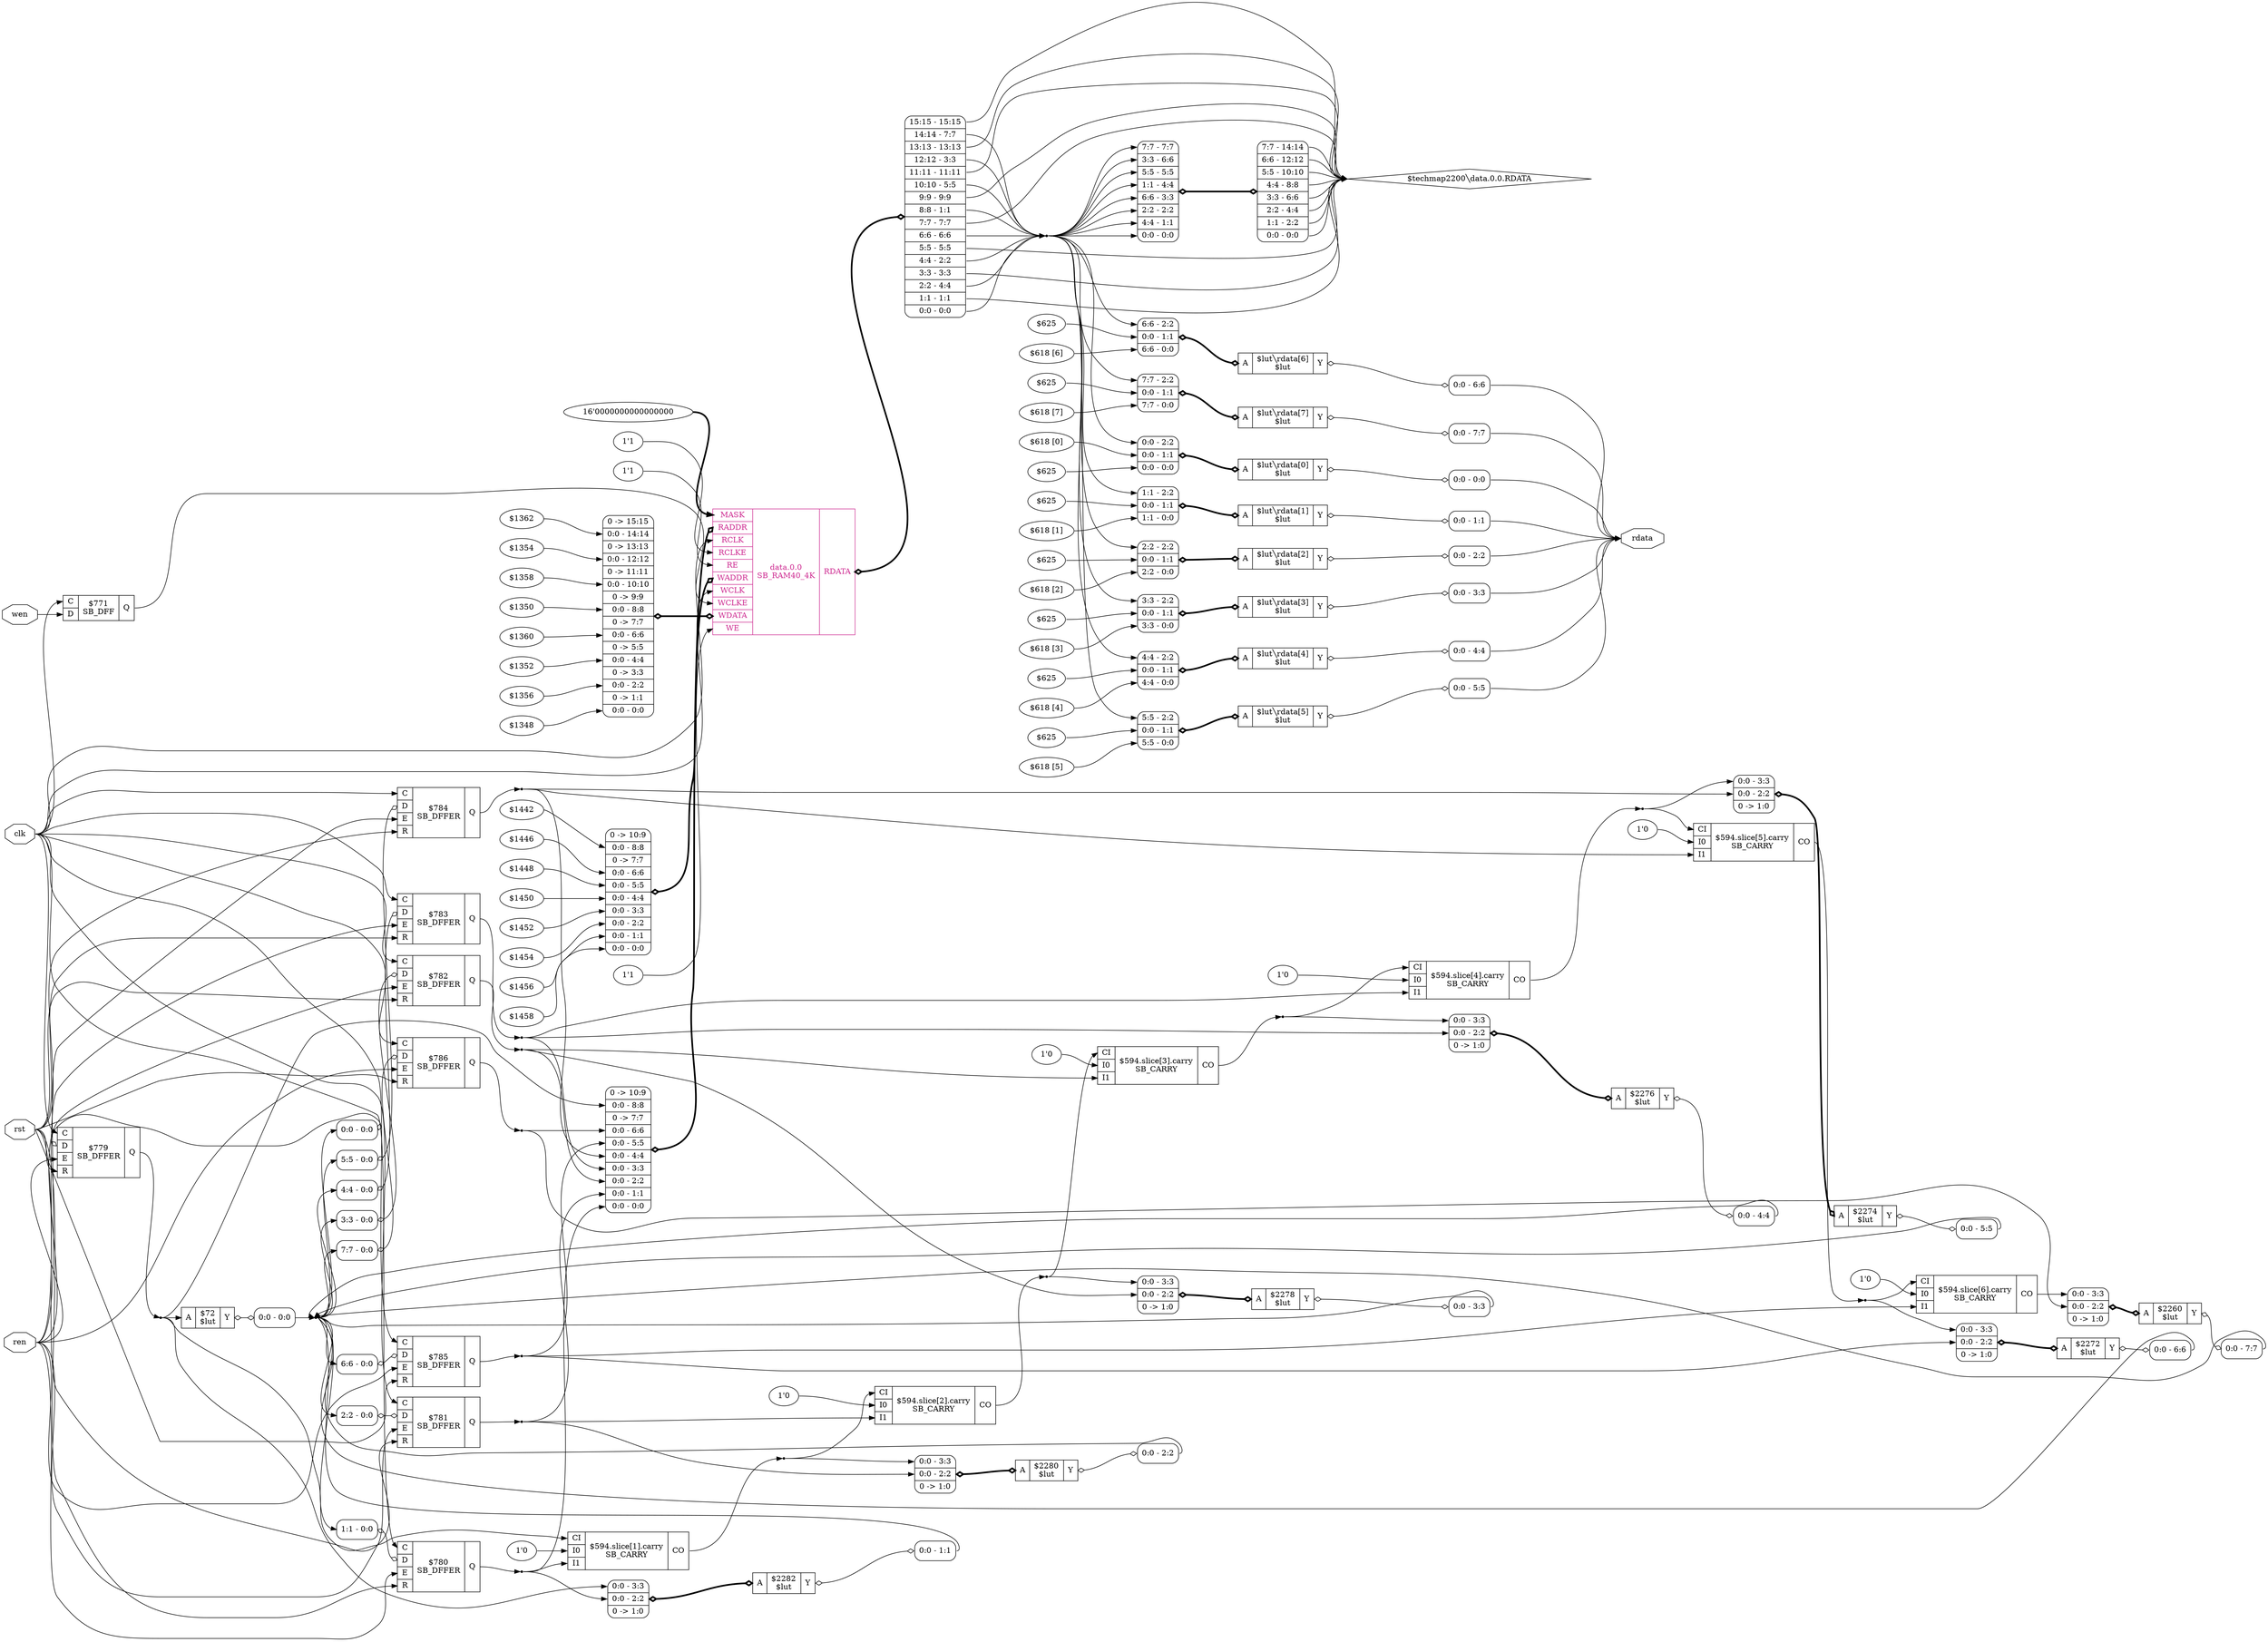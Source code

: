 digraph "fifo" {
rankdir="LR";
remincross=true;
n19 [ shape=octagon, label="clk", color="black", fontcolor="black" ];
n20 [ shape=octagon, label="rdata", color="black", fontcolor="black" ];
n21 [ shape=octagon, label="ren", color="black", fontcolor="black" ];
n22 [ shape=octagon, label="rst", color="black", fontcolor="black" ];
n23 [ shape=octagon, label="wen", color="black", fontcolor="black" ];
c26 [ shape=record, label="{{<p24> A}|$72\n$lut|{<p25> Y}}",  ];
x0 [ shape=record, style=rounded, label="<s0> 0:0 - 0:0 ", color="black", fontcolor="black" ];
c26:p25:e -> x0:w [arrowhead=odiamond, arrowtail=odiamond, dir=both, color="black", fontcolor="black", label=""];
v2 [ label="$618 [0]" ];
v3 [ label="$625" ];
c27 [ shape=record, label="{{<p24> A}|$lut&#9586;rdata[0]\n$lut|{<p25> Y}}",  ];
x1 [ shape=record, style=rounded, label="<s2> 0:0 - 2:2 |<s1> 0:0 - 1:1 |<s0> 0:0 - 0:0 ", color="black", fontcolor="black" ];
x1:e -> c27:p24:w [arrowhead=odiamond, arrowtail=odiamond, dir=both, color="black", fontcolor="black", style="setlinewidth(3)", label=""];
x4 [ shape=record, style=rounded, label="<s0> 0:0 - 0:0 ", color="black", fontcolor="black" ];
c27:p25:e -> x4:w [arrowhead=odiamond, arrowtail=odiamond, dir=both, color="black", fontcolor="black", label=""];
v6 [ label="$625" ];
v7 [ label="$618 [1]" ];
c28 [ shape=record, label="{{<p24> A}|$lut&#9586;rdata[1]\n$lut|{<p25> Y}}",  ];
x5 [ shape=record, style=rounded, label="<s2> 1:1 - 2:2 |<s1> 0:0 - 1:1 |<s0> 1:1 - 0:0 ", color="black", fontcolor="black" ];
x5:e -> c28:p24:w [arrowhead=odiamond, arrowtail=odiamond, dir=both, color="black", fontcolor="black", style="setlinewidth(3)", label=""];
x8 [ shape=record, style=rounded, label="<s0> 0:0 - 1:1 ", color="black", fontcolor="black" ];
c28:p25:e -> x8:w [arrowhead=odiamond, arrowtail=odiamond, dir=both, color="black", fontcolor="black", label=""];
v10 [ label="$625" ];
v11 [ label="$618 [2]" ];
c29 [ shape=record, label="{{<p24> A}|$lut&#9586;rdata[2]\n$lut|{<p25> Y}}",  ];
x9 [ shape=record, style=rounded, label="<s2> 2:2 - 2:2 |<s1> 0:0 - 1:1 |<s0> 2:2 - 0:0 ", color="black", fontcolor="black" ];
x9:e -> c29:p24:w [arrowhead=odiamond, arrowtail=odiamond, dir=both, color="black", fontcolor="black", style="setlinewidth(3)", label=""];
x12 [ shape=record, style=rounded, label="<s0> 0:0 - 2:2 ", color="black", fontcolor="black" ];
c29:p25:e -> x12:w [arrowhead=odiamond, arrowtail=odiamond, dir=both, color="black", fontcolor="black", label=""];
v14 [ label="$625" ];
v15 [ label="$618 [3]" ];
c30 [ shape=record, label="{{<p24> A}|$lut&#9586;rdata[3]\n$lut|{<p25> Y}}",  ];
x13 [ shape=record, style=rounded, label="<s2> 3:3 - 2:2 |<s1> 0:0 - 1:1 |<s0> 3:3 - 0:0 ", color="black", fontcolor="black" ];
x13:e -> c30:p24:w [arrowhead=odiamond, arrowtail=odiamond, dir=both, color="black", fontcolor="black", style="setlinewidth(3)", label=""];
x16 [ shape=record, style=rounded, label="<s0> 0:0 - 3:3 ", color="black", fontcolor="black" ];
c30:p25:e -> x16:w [arrowhead=odiamond, arrowtail=odiamond, dir=both, color="black", fontcolor="black", label=""];
v18 [ label="$625" ];
v19 [ label="$618 [4]" ];
c31 [ shape=record, label="{{<p24> A}|$lut&#9586;rdata[4]\n$lut|{<p25> Y}}",  ];
x17 [ shape=record, style=rounded, label="<s2> 4:4 - 2:2 |<s1> 0:0 - 1:1 |<s0> 4:4 - 0:0 ", color="black", fontcolor="black" ];
x17:e -> c31:p24:w [arrowhead=odiamond, arrowtail=odiamond, dir=both, color="black", fontcolor="black", style="setlinewidth(3)", label=""];
x20 [ shape=record, style=rounded, label="<s0> 0:0 - 4:4 ", color="black", fontcolor="black" ];
c31:p25:e -> x20:w [arrowhead=odiamond, arrowtail=odiamond, dir=both, color="black", fontcolor="black", label=""];
v22 [ label="$625" ];
v23 [ label="$618 [5]" ];
c32 [ shape=record, label="{{<p24> A}|$lut&#9586;rdata[5]\n$lut|{<p25> Y}}",  ];
x21 [ shape=record, style=rounded, label="<s2> 5:5 - 2:2 |<s1> 0:0 - 1:1 |<s0> 5:5 - 0:0 ", color="black", fontcolor="black" ];
x21:e -> c32:p24:w [arrowhead=odiamond, arrowtail=odiamond, dir=both, color="black", fontcolor="black", style="setlinewidth(3)", label=""];
x24 [ shape=record, style=rounded, label="<s0> 0:0 - 5:5 ", color="black", fontcolor="black" ];
c32:p25:e -> x24:w [arrowhead=odiamond, arrowtail=odiamond, dir=both, color="black", fontcolor="black", label=""];
v26 [ label="$625" ];
v27 [ label="$618 [6]" ];
c33 [ shape=record, label="{{<p24> A}|$lut&#9586;rdata[6]\n$lut|{<p25> Y}}",  ];
x25 [ shape=record, style=rounded, label="<s2> 6:6 - 2:2 |<s1> 0:0 - 1:1 |<s0> 6:6 - 0:0 ", color="black", fontcolor="black" ];
x25:e -> c33:p24:w [arrowhead=odiamond, arrowtail=odiamond, dir=both, color="black", fontcolor="black", style="setlinewidth(3)", label=""];
x28 [ shape=record, style=rounded, label="<s0> 0:0 - 6:6 ", color="black", fontcolor="black" ];
c33:p25:e -> x28:w [arrowhead=odiamond, arrowtail=odiamond, dir=both, color="black", fontcolor="black", label=""];
v30 [ label="$625" ];
v31 [ label="$618 [7]" ];
c34 [ shape=record, label="{{<p24> A}|$lut&#9586;rdata[7]\n$lut|{<p25> Y}}",  ];
x29 [ shape=record, style=rounded, label="<s2> 7:7 - 2:2 |<s1> 0:0 - 1:1 |<s0> 7:7 - 0:0 ", color="black", fontcolor="black" ];
x29:e -> c34:p24:w [arrowhead=odiamond, arrowtail=odiamond, dir=both, color="black", fontcolor="black", style="setlinewidth(3)", label=""];
x32 [ shape=record, style=rounded, label="<s0> 0:0 - 7:7 ", color="black", fontcolor="black" ];
c34:p25:e -> x32:w [arrowhead=odiamond, arrowtail=odiamond, dir=both, color="black", fontcolor="black", label=""];
v33 [ label="1'0" ];
c39 [ shape=record, label="{{<p35> CI|<p36> I0|<p37> I1}|$594.slice[1].carry\nSB_CARRY|{<p38> CO}}",  ];
v34 [ label="1'0" ];
c40 [ shape=record, label="{{<p35> CI|<p36> I0|<p37> I1}|$594.slice[2].carry\nSB_CARRY|{<p38> CO}}",  ];
v35 [ label="1'0" ];
c41 [ shape=record, label="{{<p35> CI|<p36> I0|<p37> I1}|$594.slice[3].carry\nSB_CARRY|{<p38> CO}}",  ];
v36 [ label="1'0" ];
c42 [ shape=record, label="{{<p35> CI|<p36> I0|<p37> I1}|$594.slice[4].carry\nSB_CARRY|{<p38> CO}}",  ];
v37 [ label="1'0" ];
c43 [ shape=record, label="{{<p35> CI|<p36> I0|<p37> I1}|$594.slice[5].carry\nSB_CARRY|{<p38> CO}}",  ];
v38 [ label="1'0" ];
c44 [ shape=record, label="{{<p35> CI|<p36> I0|<p37> I1}|$594.slice[6].carry\nSB_CARRY|{<p38> CO}}",  ];
c48 [ shape=record, label="{{<p45> C|<p46> D}|$771\nSB_DFF|{<p47> Q}}",  ];
c51 [ shape=record, label="{{<p45> C|<p46> D|<p49> E|<p50> R}|$779\nSB_DFFER|{<p47> Q}}",  ];
x39 [ shape=record, style=rounded, label="<s0> 0:0 - 0:0 ", color="black", fontcolor="black" ];
x39:e -> c51:p46:w [arrowhead=odiamond, arrowtail=odiamond, dir=both, color="black", fontcolor="black", label=""];
c52 [ shape=record, label="{{<p45> C|<p46> D|<p49> E|<p50> R}|$780\nSB_DFFER|{<p47> Q}}",  ];
x40 [ shape=record, style=rounded, label="<s0> 1:1 - 0:0 ", color="black", fontcolor="black" ];
x40:e -> c52:p46:w [arrowhead=odiamond, arrowtail=odiamond, dir=both, color="black", fontcolor="black", label=""];
c53 [ shape=record, label="{{<p45> C|<p46> D|<p49> E|<p50> R}|$781\nSB_DFFER|{<p47> Q}}",  ];
x41 [ shape=record, style=rounded, label="<s0> 2:2 - 0:0 ", color="black", fontcolor="black" ];
x41:e -> c53:p46:w [arrowhead=odiamond, arrowtail=odiamond, dir=both, color="black", fontcolor="black", label=""];
c54 [ shape=record, label="{{<p45> C|<p46> D|<p49> E|<p50> R}|$782\nSB_DFFER|{<p47> Q}}",  ];
x42 [ shape=record, style=rounded, label="<s0> 3:3 - 0:0 ", color="black", fontcolor="black" ];
x42:e -> c54:p46:w [arrowhead=odiamond, arrowtail=odiamond, dir=both, color="black", fontcolor="black", label=""];
c55 [ shape=record, label="{{<p45> C|<p46> D|<p49> E|<p50> R}|$783\nSB_DFFER|{<p47> Q}}",  ];
x43 [ shape=record, style=rounded, label="<s0> 4:4 - 0:0 ", color="black", fontcolor="black" ];
x43:e -> c55:p46:w [arrowhead=odiamond, arrowtail=odiamond, dir=both, color="black", fontcolor="black", label=""];
c56 [ shape=record, label="{{<p45> C|<p46> D|<p49> E|<p50> R}|$784\nSB_DFFER|{<p47> Q}}",  ];
x44 [ shape=record, style=rounded, label="<s0> 5:5 - 0:0 ", color="black", fontcolor="black" ];
x44:e -> c56:p46:w [arrowhead=odiamond, arrowtail=odiamond, dir=both, color="black", fontcolor="black", label=""];
c57 [ shape=record, label="{{<p45> C|<p46> D|<p49> E|<p50> R}|$785\nSB_DFFER|{<p47> Q}}",  ];
x45 [ shape=record, style=rounded, label="<s0> 6:6 - 0:0 ", color="black", fontcolor="black" ];
x45:e -> c57:p46:w [arrowhead=odiamond, arrowtail=odiamond, dir=both, color="black", fontcolor="black", label=""];
c58 [ shape=record, label="{{<p45> C|<p46> D|<p49> E|<p50> R}|$786\nSB_DFFER|{<p47> Q}}",  ];
x46 [ shape=record, style=rounded, label="<s0> 7:7 - 0:0 ", color="black", fontcolor="black" ];
x46:e -> c58:p46:w [arrowhead=odiamond, arrowtail=odiamond, dir=both, color="black", fontcolor="black", label=""];
c59 [ shape=record, label="{{<p24> A}|$2260\n$lut|{<p25> Y}}",  ];
x47 [ shape=record, style=rounded, label="<s2> 0:0 - 3:3 |<s1> 0:0 - 2:2 |0 -&gt; 1:0 ", color="black", fontcolor="black" ];
x47:e -> c59:p24:w [arrowhead=odiamond, arrowtail=odiamond, dir=both, color="black", fontcolor="black", style="setlinewidth(3)", label=""];
x48 [ shape=record, style=rounded, label="<s0> 0:0 - 7:7 ", color="black", fontcolor="black" ];
c59:p25:e -> x48:w [arrowhead=odiamond, arrowtail=odiamond, dir=both, color="black", fontcolor="black", label=""];
c60 [ shape=record, label="{{<p24> A}|$2272\n$lut|{<p25> Y}}",  ];
x49 [ shape=record, style=rounded, label="<s2> 0:0 - 3:3 |<s1> 0:0 - 2:2 |0 -&gt; 1:0 ", color="black", fontcolor="black" ];
x49:e -> c60:p24:w [arrowhead=odiamond, arrowtail=odiamond, dir=both, color="black", fontcolor="black", style="setlinewidth(3)", label=""];
x50 [ shape=record, style=rounded, label="<s0> 0:0 - 6:6 ", color="black", fontcolor="black" ];
c60:p25:e -> x50:w [arrowhead=odiamond, arrowtail=odiamond, dir=both, color="black", fontcolor="black", label=""];
c61 [ shape=record, label="{{<p24> A}|$2274\n$lut|{<p25> Y}}",  ];
x51 [ shape=record, style=rounded, label="<s2> 0:0 - 3:3 |<s1> 0:0 - 2:2 |0 -&gt; 1:0 ", color="black", fontcolor="black" ];
x51:e -> c61:p24:w [arrowhead=odiamond, arrowtail=odiamond, dir=both, color="black", fontcolor="black", style="setlinewidth(3)", label=""];
x52 [ shape=record, style=rounded, label="<s0> 0:0 - 5:5 ", color="black", fontcolor="black" ];
c61:p25:e -> x52:w [arrowhead=odiamond, arrowtail=odiamond, dir=both, color="black", fontcolor="black", label=""];
c62 [ shape=record, label="{{<p24> A}|$2276\n$lut|{<p25> Y}}",  ];
x53 [ shape=record, style=rounded, label="<s2> 0:0 - 3:3 |<s1> 0:0 - 2:2 |0 -&gt; 1:0 ", color="black", fontcolor="black" ];
x53:e -> c62:p24:w [arrowhead=odiamond, arrowtail=odiamond, dir=both, color="black", fontcolor="black", style="setlinewidth(3)", label=""];
x54 [ shape=record, style=rounded, label="<s0> 0:0 - 4:4 ", color="black", fontcolor="black" ];
c62:p25:e -> x54:w [arrowhead=odiamond, arrowtail=odiamond, dir=both, color="black", fontcolor="black", label=""];
c63 [ shape=record, label="{{<p24> A}|$2278\n$lut|{<p25> Y}}",  ];
x55 [ shape=record, style=rounded, label="<s2> 0:0 - 3:3 |<s1> 0:0 - 2:2 |0 -&gt; 1:0 ", color="black", fontcolor="black" ];
x55:e -> c63:p24:w [arrowhead=odiamond, arrowtail=odiamond, dir=both, color="black", fontcolor="black", style="setlinewidth(3)", label=""];
x56 [ shape=record, style=rounded, label="<s0> 0:0 - 3:3 ", color="black", fontcolor="black" ];
c63:p25:e -> x56:w [arrowhead=odiamond, arrowtail=odiamond, dir=both, color="black", fontcolor="black", label=""];
c64 [ shape=record, label="{{<p24> A}|$2280\n$lut|{<p25> Y}}",  ];
x57 [ shape=record, style=rounded, label="<s2> 0:0 - 3:3 |<s1> 0:0 - 2:2 |0 -&gt; 1:0 ", color="black", fontcolor="black" ];
x57:e -> c64:p24:w [arrowhead=odiamond, arrowtail=odiamond, dir=both, color="black", fontcolor="black", style="setlinewidth(3)", label=""];
x58 [ shape=record, style=rounded, label="<s0> 0:0 - 2:2 ", color="black", fontcolor="black" ];
c64:p25:e -> x58:w [arrowhead=odiamond, arrowtail=odiamond, dir=both, color="black", fontcolor="black", label=""];
c65 [ shape=record, label="{{<p24> A}|$2282\n$lut|{<p25> Y}}",  ];
x59 [ shape=record, style=rounded, label="<s2> 0:0 - 3:3 |<s1> 0:0 - 2:2 |0 -&gt; 1:0 ", color="black", fontcolor="black" ];
x59:e -> c65:p24:w [arrowhead=odiamond, arrowtail=odiamond, dir=both, color="black", fontcolor="black", style="setlinewidth(3)", label=""];
x60 [ shape=record, style=rounded, label="<s0> 0:0 - 1:1 ", color="black", fontcolor="black" ];
c65:p25:e -> x60:w [arrowhead=odiamond, arrowtail=odiamond, dir=both, color="black", fontcolor="black", label=""];
v61 [ label="16'0000000000000000" ];
v63 [ label="1'1" ];
v65 [ label="1'1" ];
v67 [ label="$1442" ];
v68 [ label="$1446" ];
v69 [ label="$1448" ];
v70 [ label="$1450" ];
v71 [ label="$1452" ];
v72 [ label="$1454" ];
v73 [ label="$1456" ];
v74 [ label="$1458" ];
v76 [ label="$1362" ];
v77 [ label="$1354" ];
v78 [ label="$1358" ];
v79 [ label="$1350" ];
v80 [ label="$1360" ];
v81 [ label="$1352" ];
v82 [ label="$1356" ];
v83 [ label="$1348" ];
v84 [ label="1'1" ];
c77 [ shape=record, label="{{<p66> MASK|<p67> RADDR|<p68> RCLK|<p69> RCLKE|<p70> RE|<p71> WADDR|<p72> WCLK|<p73> WCLKE|<p74> WDATA|<p75> WE}|data.0.0\nSB_RAM40_4K|{<p76> RDATA}}", color="maroon3", fontcolor="maroon3" ];
x62 [ shape=record, style=rounded, label="0 -&gt; 10:9 |<s8> 0:0 - 8:8 |0 -&gt; 7:7 |<s6> 0:0 - 6:6 |<s5> 0:0 - 5:5 |<s4> 0:0 - 4:4 |<s3> 0:0 - 3:3 |<s2> 0:0 - 2:2 |<s1> 0:0 - 1:1 |<s0> 0:0 - 0:0 ", color="black", fontcolor="black" ];
x62:e -> c77:p67:w [arrowhead=odiamond, arrowtail=odiamond, dir=both, color="black", fontcolor="black", style="setlinewidth(3)", label=""];
x64 [ shape=record, style=rounded, label="<s15> 15:15 - 15:15 |<s14> 14:14 - 7:7 |<s13> 13:13 - 13:13 |<s12> 12:12 - 3:3 |<s11> 11:11 - 11:11 |<s10> 10:10 - 5:5 |<s9> 9:9 - 9:9 |<s8> 8:8 - 1:1 |<s7> 7:7 - 7:7 |<s6> 6:6 - 6:6 |<s5> 5:5 - 5:5 |<s4> 4:4 - 2:2 |<s3> 3:3 - 3:3 |<s2> 2:2 - 4:4 |<s1> 1:1 - 1:1 |<s0> 0:0 - 0:0 ", color="black", fontcolor="black" ];
c77:p76:e -> x64:w [arrowhead=odiamond, arrowtail=odiamond, dir=both, color="black", fontcolor="black", style="setlinewidth(3)", label=""];
x66 [ shape=record, style=rounded, label="0 -&gt; 10:9 |<s8> 0:0 - 8:8 |0 -&gt; 7:7 |<s6> 0:0 - 6:6 |<s5> 0:0 - 5:5 |<s4> 0:0 - 4:4 |<s3> 0:0 - 3:3 |<s2> 0:0 - 2:2 |<s1> 0:0 - 1:1 |<s0> 0:0 - 0:0 ", color="black", fontcolor="black" ];
x66:e -> c77:p71:w [arrowhead=odiamond, arrowtail=odiamond, dir=both, color="black", fontcolor="black", style="setlinewidth(3)", label=""];
x75 [ shape=record, style=rounded, label="0 -&gt; 15:15 |<s14> 0:0 - 14:14 |0 -&gt; 13:13 |<s12> 0:0 - 12:12 |0 -&gt; 11:11 |<s10> 0:0 - 10:10 |0 -&gt; 9:9 |<s8> 0:0 - 8:8 |0 -&gt; 7:7 |<s6> 0:0 - 6:6 |0 -&gt; 5:5 |<s4> 0:0 - 4:4 |0 -&gt; 3:3 |<s2> 0:0 - 2:2 |0 -&gt; 1:1 |<s0> 0:0 - 0:0 ", color="black", fontcolor="black" ];
x75:e -> c77:p74:w [arrowhead=odiamond, arrowtail=odiamond, dir=both, color="black", fontcolor="black", style="setlinewidth(3)", label=""];
x85 [ shape=record, style=rounded, label="<s7> 7:7 - 7:7 |<s6> 3:3 - 6:6 |<s5> 5:5 - 5:5 |<s4> 1:1 - 4:4 |<s3> 6:6 - 3:3 |<s2> 2:2 - 2:2 |<s1> 4:4 - 1:1 |<s0> 0:0 - 0:0 ", color="black", fontcolor="black" ];
x86 [ shape=record, style=rounded, label="<s7> 7:7 - 14:14 |<s6> 6:6 - 12:12 |<s5> 5:5 - 10:10 |<s4> 4:4 - 8:8 |<s3> 3:3 - 6:6 |<s2> 2:2 - 4:4 |<s1> 1:1 - 2:2 |<s0> 0:0 - 0:0 ", color="black", fontcolor="black" ];
x85:e -> x86:w [arrowhead=odiamond, arrowtail=odiamond, dir=both, color="black", fontcolor="black", style="setlinewidth(3)", label=""];
n1 [ shape=point ];
c52:p47:e -> n1:w [color="black", fontcolor="black", label=""];
n1:e -> c39:p37:w [color="black", fontcolor="black", label=""];
n1:e -> x59:s1:w [color="black", fontcolor="black", label=""];
n1:e -> x62:s0:w [color="black", fontcolor="black", label=""];
n10 [ shape=diamond, label="$techmap2200&#9586;data.0.0.RDATA" ];
x64:s1:e -> n10:w [color="black", fontcolor="black", label=""];
x64:s11:e -> n10:w [color="black", fontcolor="black", label=""];
x64:s13:e -> n10:w [color="black", fontcolor="black", label=""];
x64:s15:e -> n10:w [color="black", fontcolor="black", label=""];
x64:s3:e -> n10:w [color="black", fontcolor="black", label=""];
x64:s5:e -> n10:w [color="black", fontcolor="black", label=""];
x64:s7:e -> n10:w [color="black", fontcolor="black", label=""];
x64:s9:e -> n10:w [color="black", fontcolor="black", label=""];
x86:s0:e -> n10:w [color="black", fontcolor="black", label=""];
x86:s1:e -> n10:w [color="black", fontcolor="black", label=""];
x86:s2:e -> n10:w [color="black", fontcolor="black", label=""];
x86:s3:e -> n10:w [color="black", fontcolor="black", label=""];
x86:s4:e -> n10:w [color="black", fontcolor="black", label=""];
x86:s5:e -> n10:w [color="black", fontcolor="black", label=""];
x86:s6:e -> n10:w [color="black", fontcolor="black", label=""];
x86:s7:e -> n10:w [color="black", fontcolor="black", label=""];
c48:p47:e -> c77:p73:w [color="black", fontcolor="black", label=""];
n12 [ shape=point ];
c51:p47:e -> n12:w [color="black", fontcolor="black", label=""];
n12:e -> c26:p24:w [color="black", fontcolor="black", label=""];
n12:e -> c39:p35:w [color="black", fontcolor="black", label=""];
n12:e -> x59:s2:w [color="black", fontcolor="black", label=""];
n12:e -> x62:s8:w [color="black", fontcolor="black", label=""];
n13 [ shape=point ];
c39:p38:e -> n13:w [color="black", fontcolor="black", label=""];
n13:e -> c40:p35:w [color="black", fontcolor="black", label=""];
n13:e -> x57:s2:w [color="black", fontcolor="black", label=""];
n14 [ shape=point ];
c40:p38:e -> n14:w [color="black", fontcolor="black", label=""];
n14:e -> c41:p35:w [color="black", fontcolor="black", label=""];
n14:e -> x55:s2:w [color="black", fontcolor="black", label=""];
n15 [ shape=point ];
c41:p38:e -> n15:w [color="black", fontcolor="black", label=""];
n15:e -> c42:p35:w [color="black", fontcolor="black", label=""];
n15:e -> x53:s2:w [color="black", fontcolor="black", label=""];
n16 [ shape=point ];
c42:p38:e -> n16:w [color="black", fontcolor="black", label=""];
n16:e -> c43:p35:w [color="black", fontcolor="black", label=""];
n16:e -> x51:s2:w [color="black", fontcolor="black", label=""];
n17 [ shape=point ];
c43:p38:e -> n17:w [color="black", fontcolor="black", label=""];
n17:e -> c44:p35:w [color="black", fontcolor="black", label=""];
n17:e -> x49:s2:w [color="black", fontcolor="black", label=""];
c44:p38:e -> x47:s2:w [color="black", fontcolor="black", label=""];
n19:e -> c48:p45:w [color="black", fontcolor="black", label=""];
n19:e -> c51:p45:w [color="black", fontcolor="black", label=""];
n19:e -> c52:p45:w [color="black", fontcolor="black", label=""];
n19:e -> c53:p45:w [color="black", fontcolor="black", label=""];
n19:e -> c54:p45:w [color="black", fontcolor="black", label=""];
n19:e -> c55:p45:w [color="black", fontcolor="black", label=""];
n19:e -> c56:p45:w [color="black", fontcolor="black", label=""];
n19:e -> c57:p45:w [color="black", fontcolor="black", label=""];
n19:e -> c58:p45:w [color="black", fontcolor="black", label=""];
n19:e -> c77:p68:w [color="black", fontcolor="black", label=""];
n19:e -> c77:p72:w [color="black", fontcolor="black", label=""];
n2 [ shape=point ];
c53:p47:e -> n2:w [color="black", fontcolor="black", label=""];
n2:e -> c40:p37:w [color="black", fontcolor="black", label=""];
n2:e -> x57:s1:w [color="black", fontcolor="black", label=""];
n2:e -> x62:s1:w [color="black", fontcolor="black", label=""];
x12:s0:e -> n20:w [color="black", fontcolor="black", label=""];
x16:s0:e -> n20:w [color="black", fontcolor="black", label=""];
x20:s0:e -> n20:w [color="black", fontcolor="black", label=""];
x24:s0:e -> n20:w [color="black", fontcolor="black", label=""];
x28:s0:e -> n20:w [color="black", fontcolor="black", label=""];
x32:s0:e -> n20:w [color="black", fontcolor="black", label=""];
x4:s0:e -> n20:w [color="black", fontcolor="black", label=""];
x8:s0:e -> n20:w [color="black", fontcolor="black", label=""];
n21:e -> c51:p49:w [color="black", fontcolor="black", label=""];
n21:e -> c52:p49:w [color="black", fontcolor="black", label=""];
n21:e -> c53:p49:w [color="black", fontcolor="black", label=""];
n21:e -> c54:p49:w [color="black", fontcolor="black", label=""];
n21:e -> c55:p49:w [color="black", fontcolor="black", label=""];
n21:e -> c56:p49:w [color="black", fontcolor="black", label=""];
n21:e -> c57:p49:w [color="black", fontcolor="black", label=""];
n21:e -> c58:p49:w [color="black", fontcolor="black", label=""];
n22:e -> c51:p50:w [color="black", fontcolor="black", label=""];
n22:e -> c52:p50:w [color="black", fontcolor="black", label=""];
n22:e -> c53:p50:w [color="black", fontcolor="black", label=""];
n22:e -> c54:p50:w [color="black", fontcolor="black", label=""];
n22:e -> c55:p50:w [color="black", fontcolor="black", label=""];
n22:e -> c56:p50:w [color="black", fontcolor="black", label=""];
n22:e -> c57:p50:w [color="black", fontcolor="black", label=""];
n22:e -> c58:p50:w [color="black", fontcolor="black", label=""];
n23:e -> c48:p46:w [color="black", fontcolor="black", label=""];
n3 [ shape=point ];
c54:p47:e -> n3:w [color="black", fontcolor="black", label=""];
n3:e -> c41:p37:w [color="black", fontcolor="black", label=""];
n3:e -> x55:s1:w [color="black", fontcolor="black", label=""];
n3:e -> x62:s2:w [color="black", fontcolor="black", label=""];
n4 [ shape=point ];
c55:p47:e -> n4:w [color="black", fontcolor="black", label=""];
n4:e -> c42:p37:w [color="black", fontcolor="black", label=""];
n4:e -> x53:s1:w [color="black", fontcolor="black", label=""];
n4:e -> x62:s3:w [color="black", fontcolor="black", label=""];
n5 [ shape=point ];
c56:p47:e -> n5:w [color="black", fontcolor="black", label=""];
n5:e -> c43:p37:w [color="black", fontcolor="black", label=""];
n5:e -> x51:s1:w [color="black", fontcolor="black", label=""];
n5:e -> x62:s4:w [color="black", fontcolor="black", label=""];
n6 [ shape=point ];
c57:p47:e -> n6:w [color="black", fontcolor="black", label=""];
n6:e -> c44:p37:w [color="black", fontcolor="black", label=""];
n6:e -> x49:s1:w [color="black", fontcolor="black", label=""];
n6:e -> x62:s5:w [color="black", fontcolor="black", label=""];
n7 [ shape=point ];
c58:p47:e -> n7:w [color="black", fontcolor="black", label=""];
n7:e -> x47:s1:w [color="black", fontcolor="black", label=""];
n7:e -> x62:s6:w [color="black", fontcolor="black", label=""];
n8 [ shape=point ];
x64:s0:e -> n8:w [color="black", fontcolor="black", label=""];
x64:s10:e -> n8:w [color="black", fontcolor="black", label=""];
x64:s12:e -> n8:w [color="black", fontcolor="black", label=""];
x64:s14:e -> n8:w [color="black", fontcolor="black", label=""];
x64:s2:e -> n8:w [color="black", fontcolor="black", label=""];
x64:s4:e -> n8:w [color="black", fontcolor="black", label=""];
x64:s6:e -> n8:w [color="black", fontcolor="black", label=""];
x64:s8:e -> n8:w [color="black", fontcolor="black", label=""];
n8:e -> x13:s2:w [color="black", fontcolor="black", label=""];
n8:e -> x17:s2:w [color="black", fontcolor="black", label=""];
n8:e -> x1:s2:w [color="black", fontcolor="black", label=""];
n8:e -> x21:s2:w [color="black", fontcolor="black", label=""];
n8:e -> x25:s2:w [color="black", fontcolor="black", label=""];
n8:e -> x29:s2:w [color="black", fontcolor="black", label=""];
n8:e -> x5:s2:w [color="black", fontcolor="black", label=""];
n8:e -> x85:s0:w [color="black", fontcolor="black", label=""];
n8:e -> x85:s1:w [color="black", fontcolor="black", label=""];
n8:e -> x85:s2:w [color="black", fontcolor="black", label=""];
n8:e -> x85:s3:w [color="black", fontcolor="black", label=""];
n8:e -> x85:s4:w [color="black", fontcolor="black", label=""];
n8:e -> x85:s5:w [color="black", fontcolor="black", label=""];
n8:e -> x85:s6:w [color="black", fontcolor="black", label=""];
n8:e -> x85:s7:w [color="black", fontcolor="black", label=""];
n8:e -> x9:s2:w [color="black", fontcolor="black", label=""];
n9 [ shape=point ];
x0:s0:e -> n9:w [color="black", fontcolor="black", label=""];
x48:s0:e -> n9:w [color="black", fontcolor="black", label=""];
x50:s0:e -> n9:w [color="black", fontcolor="black", label=""];
x52:s0:e -> n9:w [color="black", fontcolor="black", label=""];
x54:s0:e -> n9:w [color="black", fontcolor="black", label=""];
x56:s0:e -> n9:w [color="black", fontcolor="black", label=""];
x58:s0:e -> n9:w [color="black", fontcolor="black", label=""];
x60:s0:e -> n9:w [color="black", fontcolor="black", label=""];
n9:e -> x39:s0:w [color="black", fontcolor="black", label=""];
n9:e -> x40:s0:w [color="black", fontcolor="black", label=""];
n9:e -> x41:s0:w [color="black", fontcolor="black", label=""];
n9:e -> x42:s0:w [color="black", fontcolor="black", label=""];
n9:e -> x43:s0:w [color="black", fontcolor="black", label=""];
n9:e -> x44:s0:w [color="black", fontcolor="black", label=""];
n9:e -> x45:s0:w [color="black", fontcolor="black", label=""];
n9:e -> x46:s0:w [color="black", fontcolor="black", label=""];
v10:e -> x9:s1:w [color="black", fontcolor="black", label=""];
v11:e -> x9:s0:w [color="black", fontcolor="black", label=""];
v14:e -> x13:s1:w [color="black", fontcolor="black", label=""];
v15:e -> x13:s0:w [color="black", fontcolor="black", label=""];
v18:e -> x17:s1:w [color="black", fontcolor="black", label=""];
v19:e -> x17:s0:w [color="black", fontcolor="black", label=""];
v2:e -> x1:s1:w [color="black", fontcolor="black", label=""];
v22:e -> x21:s1:w [color="black", fontcolor="black", label=""];
v23:e -> x21:s0:w [color="black", fontcolor="black", label=""];
v26:e -> x25:s1:w [color="black", fontcolor="black", label=""];
v27:e -> x25:s0:w [color="black", fontcolor="black", label=""];
v3:e -> x1:s0:w [color="black", fontcolor="black", label=""];
v30:e -> x29:s1:w [color="black", fontcolor="black", label=""];
v31:e -> x29:s0:w [color="black", fontcolor="black", label=""];
v33:e -> c39:p36:w [color="black", fontcolor="black", label=""];
v34:e -> c40:p36:w [color="black", fontcolor="black", label=""];
v35:e -> c41:p36:w [color="black", fontcolor="black", label=""];
v36:e -> c42:p36:w [color="black", fontcolor="black", label=""];
v37:e -> c43:p36:w [color="black", fontcolor="black", label=""];
v38:e -> c44:p36:w [color="black", fontcolor="black", label=""];
v6:e -> x5:s1:w [color="black", fontcolor="black", label=""];
v61:e -> c77:p66:w [color="black", fontcolor="black", style="setlinewidth(3)", label=""];
v63:e -> c77:p69:w [color="black", fontcolor="black", label=""];
v65:e -> c77:p70:w [color="black", fontcolor="black", label=""];
v67:e -> x66:s8:w [color="black", fontcolor="black", label=""];
v68:e -> x66:s6:w [color="black", fontcolor="black", label=""];
v69:e -> x66:s5:w [color="black", fontcolor="black", label=""];
v7:e -> x5:s0:w [color="black", fontcolor="black", label=""];
v70:e -> x66:s4:w [color="black", fontcolor="black", label=""];
v71:e -> x66:s3:w [color="black", fontcolor="black", label=""];
v72:e -> x66:s2:w [color="black", fontcolor="black", label=""];
v73:e -> x66:s1:w [color="black", fontcolor="black", label=""];
v74:e -> x66:s0:w [color="black", fontcolor="black", label=""];
v76:e -> x75:s14:w [color="black", fontcolor="black", label=""];
v77:e -> x75:s12:w [color="black", fontcolor="black", label=""];
v78:e -> x75:s10:w [color="black", fontcolor="black", label=""];
v79:e -> x75:s8:w [color="black", fontcolor="black", label=""];
v80:e -> x75:s6:w [color="black", fontcolor="black", label=""];
v81:e -> x75:s4:w [color="black", fontcolor="black", label=""];
v82:e -> x75:s2:w [color="black", fontcolor="black", label=""];
v83:e -> x75:s0:w [color="black", fontcolor="black", label=""];
v84:e -> c77:p75:w [color="black", fontcolor="black", label=""];
}

